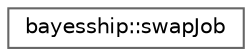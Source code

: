digraph "Graphical Class Hierarchy"
{
 // LATEX_PDF_SIZE
  bgcolor="transparent";
  edge [fontname=Helvetica,fontsize=10,labelfontname=Helvetica,labelfontsize=10];
  node [fontname=Helvetica,fontsize=10,shape=box,height=0.2,width=0.4];
  rankdir="LR";
  Node0 [label="bayesship::swapJob",height=0.2,width=0.4,color="grey40", fillcolor="white", style="filled",URL="$structbayesship_1_1swapJob.html",tooltip="Structure to package swap `‘jobs’' for sampling."];
}
